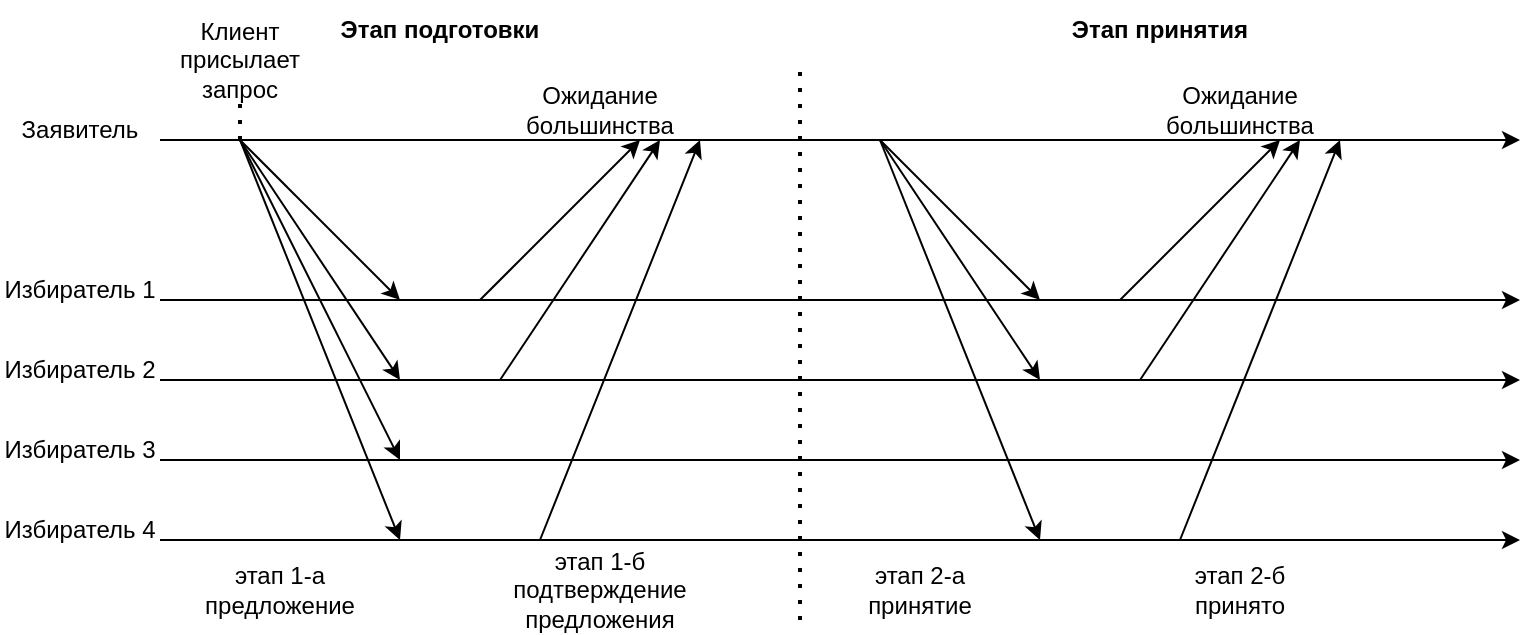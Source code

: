 <mxfile version="16.5.3" type="device" pages="6"><diagram id="5u9SFFi8ymxUSLdjE-nh" name="Paxos"><mxGraphModel dx="1038" dy="528" grid="1" gridSize="10" guides="1" tooltips="1" connect="1" arrows="1" fold="1" page="1" pageScale="1" pageWidth="850" pageHeight="1100" math="0" shadow="0"><root><mxCell id="0"/><mxCell id="1" parent="0"/><mxCell id="j6ZqQEeI6VIRaDyLjCJe-1" value="" style="endArrow=classic;html=1;rounded=0;" parent="1" edge="1"><mxGeometry width="50" height="50" relative="1" as="geometry"><mxPoint x="80" y="80" as="sourcePoint"/><mxPoint x="760" y="80" as="targetPoint"/></mxGeometry></mxCell><mxCell id="j6ZqQEeI6VIRaDyLjCJe-2" value="" style="endArrow=classic;html=1;rounded=0;" parent="1" edge="1"><mxGeometry width="50" height="50" relative="1" as="geometry"><mxPoint x="80" y="200" as="sourcePoint"/><mxPoint x="760" y="200" as="targetPoint"/></mxGeometry></mxCell><mxCell id="j6ZqQEeI6VIRaDyLjCJe-3" value="" style="endArrow=classic;html=1;rounded=0;" parent="1" edge="1"><mxGeometry width="50" height="50" relative="1" as="geometry"><mxPoint x="80" y="240" as="sourcePoint"/><mxPoint x="760" y="240" as="targetPoint"/></mxGeometry></mxCell><mxCell id="j6ZqQEeI6VIRaDyLjCJe-4" value="" style="endArrow=classic;html=1;rounded=0;" parent="1" edge="1"><mxGeometry width="50" height="50" relative="1" as="geometry"><mxPoint x="80" y="280" as="sourcePoint"/><mxPoint x="760" y="280" as="targetPoint"/></mxGeometry></mxCell><mxCell id="j6ZqQEeI6VIRaDyLjCJe-5" value="" style="endArrow=classic;html=1;rounded=0;" parent="1" edge="1"><mxGeometry width="50" height="50" relative="1" as="geometry"><mxPoint x="80" y="160" as="sourcePoint"/><mxPoint x="760" y="160" as="targetPoint"/></mxGeometry></mxCell><mxCell id="j6ZqQEeI6VIRaDyLjCJe-6" value="Заявитель" style="text;html=1;strokeColor=none;fillColor=none;align=center;verticalAlign=middle;whiteSpace=wrap;rounded=0;" parent="1" vertex="1"><mxGeometry y="60" width="80" height="30" as="geometry"/></mxCell><mxCell id="j6ZqQEeI6VIRaDyLjCJe-7" value="Избиратель 1" style="text;html=1;strokeColor=none;fillColor=none;align=center;verticalAlign=middle;whiteSpace=wrap;rounded=0;" parent="1" vertex="1"><mxGeometry y="140" width="80" height="30" as="geometry"/></mxCell><mxCell id="j6ZqQEeI6VIRaDyLjCJe-8" value="Избиратель 2" style="text;html=1;strokeColor=none;fillColor=none;align=center;verticalAlign=middle;whiteSpace=wrap;rounded=0;" parent="1" vertex="1"><mxGeometry y="180" width="80" height="30" as="geometry"/></mxCell><mxCell id="j6ZqQEeI6VIRaDyLjCJe-9" value="Избиратель 3" style="text;html=1;strokeColor=none;fillColor=none;align=center;verticalAlign=middle;whiteSpace=wrap;rounded=0;" parent="1" vertex="1"><mxGeometry y="220" width="80" height="30" as="geometry"/></mxCell><mxCell id="j6ZqQEeI6VIRaDyLjCJe-10" value="Избиратель 4" style="text;html=1;strokeColor=none;fillColor=none;align=center;verticalAlign=middle;whiteSpace=wrap;rounded=0;" parent="1" vertex="1"><mxGeometry y="260" width="80" height="30" as="geometry"/></mxCell><mxCell id="j6ZqQEeI6VIRaDyLjCJe-12" value="" style="endArrow=none;dashed=1;html=1;dashPattern=1 3;strokeWidth=2;rounded=0;" parent="1" edge="1"><mxGeometry width="50" height="50" relative="1" as="geometry"><mxPoint x="400" y="320" as="sourcePoint"/><mxPoint x="400" y="40" as="targetPoint"/></mxGeometry></mxCell><mxCell id="j6ZqQEeI6VIRaDyLjCJe-13" value="&lt;b&gt;Этап подготовки&lt;/b&gt;" style="text;html=1;strokeColor=none;fillColor=none;align=center;verticalAlign=middle;whiteSpace=wrap;rounded=0;" parent="1" vertex="1"><mxGeometry x="160" y="10" width="120" height="30" as="geometry"/></mxCell><mxCell id="j6ZqQEeI6VIRaDyLjCJe-14" value="&lt;b&gt;Этап принятия&lt;/b&gt;" style="text;html=1;strokeColor=none;fillColor=none;align=center;verticalAlign=middle;whiteSpace=wrap;rounded=0;" parent="1" vertex="1"><mxGeometry x="520" y="10" width="120" height="30" as="geometry"/></mxCell><mxCell id="j6ZqQEeI6VIRaDyLjCJe-15" value="" style="endArrow=classic;html=1;rounded=0;" parent="1" edge="1"><mxGeometry width="50" height="50" relative="1" as="geometry"><mxPoint x="120" y="80" as="sourcePoint"/><mxPoint x="200" y="240" as="targetPoint"/></mxGeometry></mxCell><mxCell id="j6ZqQEeI6VIRaDyLjCJe-16" value="" style="endArrow=classic;html=1;rounded=0;" parent="1" edge="1"><mxGeometry width="50" height="50" relative="1" as="geometry"><mxPoint x="120" y="80" as="sourcePoint"/><mxPoint x="200" y="280" as="targetPoint"/></mxGeometry></mxCell><mxCell id="j6ZqQEeI6VIRaDyLjCJe-17" value="" style="endArrow=classic;html=1;rounded=0;" parent="1" edge="1"><mxGeometry width="50" height="50" relative="1" as="geometry"><mxPoint x="120" y="80" as="sourcePoint"/><mxPoint x="200" y="200" as="targetPoint"/></mxGeometry></mxCell><mxCell id="j6ZqQEeI6VIRaDyLjCJe-18" value="" style="endArrow=classic;html=1;rounded=0;" parent="1" edge="1"><mxGeometry width="50" height="50" relative="1" as="geometry"><mxPoint x="120" y="80" as="sourcePoint"/><mxPoint x="200" y="160" as="targetPoint"/></mxGeometry></mxCell><mxCell id="j6ZqQEeI6VIRaDyLjCJe-19" value="" style="endArrow=classic;html=1;rounded=0;" parent="1" edge="1"><mxGeometry width="50" height="50" relative="1" as="geometry"><mxPoint x="240.0" y="160" as="sourcePoint"/><mxPoint x="320" y="80" as="targetPoint"/></mxGeometry></mxCell><mxCell id="j6ZqQEeI6VIRaDyLjCJe-20" value="" style="endArrow=classic;html=1;rounded=0;" parent="1" edge="1"><mxGeometry width="50" height="50" relative="1" as="geometry"><mxPoint x="250" y="200" as="sourcePoint"/><mxPoint x="330" y="80" as="targetPoint"/></mxGeometry></mxCell><mxCell id="j6ZqQEeI6VIRaDyLjCJe-22" value="" style="endArrow=classic;html=1;rounded=0;" parent="1" edge="1"><mxGeometry width="50" height="50" relative="1" as="geometry"><mxPoint x="270" y="280" as="sourcePoint"/><mxPoint x="350" y="80" as="targetPoint"/></mxGeometry></mxCell><mxCell id="j6ZqQEeI6VIRaDyLjCJe-24" value="" style="endArrow=classic;html=1;rounded=0;" parent="1" edge="1"><mxGeometry width="50" height="50" relative="1" as="geometry"><mxPoint x="440" y="80" as="sourcePoint"/><mxPoint x="520" y="280" as="targetPoint"/></mxGeometry></mxCell><mxCell id="j6ZqQEeI6VIRaDyLjCJe-25" value="" style="endArrow=classic;html=1;rounded=0;" parent="1" edge="1"><mxGeometry width="50" height="50" relative="1" as="geometry"><mxPoint x="440" y="80" as="sourcePoint"/><mxPoint x="520" y="200" as="targetPoint"/></mxGeometry></mxCell><mxCell id="j6ZqQEeI6VIRaDyLjCJe-26" value="" style="endArrow=classic;html=1;rounded=0;" parent="1" edge="1"><mxGeometry width="50" height="50" relative="1" as="geometry"><mxPoint x="440" y="80" as="sourcePoint"/><mxPoint x="520" y="160" as="targetPoint"/></mxGeometry></mxCell><mxCell id="j6ZqQEeI6VIRaDyLjCJe-27" value="" style="endArrow=classic;html=1;rounded=0;" parent="1" edge="1"><mxGeometry width="50" height="50" relative="1" as="geometry"><mxPoint x="560" y="160" as="sourcePoint"/><mxPoint x="640" y="80" as="targetPoint"/></mxGeometry></mxCell><mxCell id="j6ZqQEeI6VIRaDyLjCJe-28" value="" style="endArrow=classic;html=1;rounded=0;" parent="1" edge="1"><mxGeometry width="50" height="50" relative="1" as="geometry"><mxPoint x="570" y="200" as="sourcePoint"/><mxPoint x="650" y="80" as="targetPoint"/></mxGeometry></mxCell><mxCell id="j6ZqQEeI6VIRaDyLjCJe-29" value="" style="endArrow=classic;html=1;rounded=0;" parent="1" edge="1"><mxGeometry width="50" height="50" relative="1" as="geometry"><mxPoint x="590" y="280" as="sourcePoint"/><mxPoint x="670" y="80" as="targetPoint"/></mxGeometry></mxCell><mxCell id="j6ZqQEeI6VIRaDyLjCJe-30" value="Клиент присылает запрос" style="text;html=1;strokeColor=none;fillColor=none;align=center;verticalAlign=middle;whiteSpace=wrap;rounded=0;" parent="1" vertex="1"><mxGeometry x="80" y="20" width="80" height="40" as="geometry"/></mxCell><mxCell id="j6ZqQEeI6VIRaDyLjCJe-32" value="Ожидание большинства" style="text;html=1;strokeColor=none;fillColor=none;align=center;verticalAlign=middle;whiteSpace=wrap;rounded=0;" parent="1" vertex="1"><mxGeometry x="240" y="50" width="120" height="30" as="geometry"/></mxCell><mxCell id="j6ZqQEeI6VIRaDyLjCJe-33" value="Ожидание большинства" style="text;html=1;strokeColor=none;fillColor=none;align=center;verticalAlign=middle;whiteSpace=wrap;rounded=0;" parent="1" vertex="1"><mxGeometry x="560" y="50" width="120" height="30" as="geometry"/></mxCell><mxCell id="j6ZqQEeI6VIRaDyLjCJe-34" value="этап 1-а&lt;br&gt;предложение" style="text;html=1;strokeColor=none;fillColor=none;align=center;verticalAlign=middle;whiteSpace=wrap;rounded=0;" parent="1" vertex="1"><mxGeometry x="80" y="290" width="120" height="30" as="geometry"/></mxCell><mxCell id="j6ZqQEeI6VIRaDyLjCJe-35" value="" style="endArrow=none;dashed=1;html=1;dashPattern=1 3;strokeWidth=2;rounded=0;entryX=0.5;entryY=1;entryDx=0;entryDy=0;" parent="1" target="j6ZqQEeI6VIRaDyLjCJe-30" edge="1"><mxGeometry width="50" height="50" relative="1" as="geometry"><mxPoint x="120" y="80" as="sourcePoint"/><mxPoint x="430" y="110" as="targetPoint"/></mxGeometry></mxCell><mxCell id="j6ZqQEeI6VIRaDyLjCJe-36" value="этап 1-б&lt;br&gt;подтверждение предложения" style="text;html=1;strokeColor=none;fillColor=none;align=center;verticalAlign=middle;whiteSpace=wrap;rounded=0;" parent="1" vertex="1"><mxGeometry x="240" y="290" width="120" height="30" as="geometry"/></mxCell><mxCell id="j6ZqQEeI6VIRaDyLjCJe-37" value="этап 2-а&lt;br&gt;принятие" style="text;html=1;strokeColor=none;fillColor=none;align=center;verticalAlign=middle;whiteSpace=wrap;rounded=0;" parent="1" vertex="1"><mxGeometry x="400" y="290" width="120" height="30" as="geometry"/></mxCell><mxCell id="j6ZqQEeI6VIRaDyLjCJe-38" value="этап 2-б&lt;br&gt;принято" style="text;html=1;strokeColor=none;fillColor=none;align=center;verticalAlign=middle;whiteSpace=wrap;rounded=0;" parent="1" vertex="1"><mxGeometry x="560" y="290" width="120" height="30" as="geometry"/></mxCell></root></mxGraphModel></diagram><diagram id="-WE8ACMxRvS4zRdXMJbG" name="Raft"><mxGraphModel dx="830" dy="422" grid="1" gridSize="10" guides="1" tooltips="1" connect="1" arrows="1" fold="1" page="1" pageScale="1" pageWidth="850" pageHeight="1100" math="0" shadow="0"><root><mxCell id="BrzFgzMNmzxZYKHfqkyN-0"/><mxCell id="BrzFgzMNmzxZYKHfqkyN-1" parent="BrzFgzMNmzxZYKHfqkyN-0"/><mxCell id="z7GiPD8z-HzHabbnY71b-1" value="Последователь" style="rounded=0;whiteSpace=wrap;html=1;" vertex="1" parent="BrzFgzMNmzxZYKHfqkyN-1"><mxGeometry x="120" y="80" width="120" height="40" as="geometry"/></mxCell><mxCell id="z7GiPD8z-HzHabbnY71b-2" value="Кандидат" style="rounded=0;whiteSpace=wrap;html=1;" vertex="1" parent="BrzFgzMNmzxZYKHfqkyN-1"><mxGeometry x="280" y="80" width="120" height="40" as="geometry"/></mxCell><mxCell id="z7GiPD8z-HzHabbnY71b-3" value="Лидер" style="rounded=0;whiteSpace=wrap;html=1;" vertex="1" parent="BrzFgzMNmzxZYKHfqkyN-1"><mxGeometry x="440" y="80" width="120" height="40" as="geometry"/></mxCell><mxCell id="z7GiPD8z-HzHabbnY71b-5" value="" style="curved=1;endArrow=classic;html=1;rounded=0;entryX=0;entryY=0.5;entryDx=0;entryDy=0;" edge="1" parent="BrzFgzMNmzxZYKHfqkyN-1" target="z7GiPD8z-HzHabbnY71b-1"><mxGeometry width="50" height="50" relative="1" as="geometry"><mxPoint x="40" y="100" as="sourcePoint"/><mxPoint x="90" y="120" as="targetPoint"/><Array as="points"/></mxGeometry></mxCell><mxCell id="z7GiPD8z-HzHabbnY71b-6" value="Начало работы" style="edgeLabel;html=1;align=center;verticalAlign=middle;resizable=0;points=[];" vertex="1" connectable="0" parent="z7GiPD8z-HzHabbnY71b-5"><mxGeometry x="-0.33" y="-1" relative="1" as="geometry"><mxPoint y="-11" as="offset"/></mxGeometry></mxCell><mxCell id="z7GiPD8z-HzHabbnY71b-7" value="" style="curved=1;endArrow=classic;html=1;rounded=0;exitX=0.75;exitY=0;exitDx=0;exitDy=0;entryX=0.25;entryY=0;entryDx=0;entryDy=0;" edge="1" parent="BrzFgzMNmzxZYKHfqkyN-1" source="z7GiPD8z-HzHabbnY71b-1" target="z7GiPD8z-HzHabbnY71b-2"><mxGeometry width="50" height="50" relative="1" as="geometry"><mxPoint x="360" y="170" as="sourcePoint"/><mxPoint x="300" y="70" as="targetPoint"/><Array as="points"><mxPoint x="260" y="40"/></Array></mxGeometry></mxCell><mxCell id="z7GiPD8z-HzHabbnY71b-8" value="Таумаут. Начало&lt;br&gt;новых выборов" style="edgeLabel;html=1;align=center;verticalAlign=middle;resizable=0;points=[];" vertex="1" connectable="0" parent="z7GiPD8z-HzHabbnY71b-7"><mxGeometry x="-0.172" y="-12" relative="1" as="geometry"><mxPoint x="-29" y="-16" as="offset"/></mxGeometry></mxCell><mxCell id="z7GiPD8z-HzHabbnY71b-9" value="" style="curved=1;endArrow=classic;html=1;rounded=0;exitX=0.5;exitY=0;exitDx=0;exitDy=0;" edge="1" parent="BrzFgzMNmzxZYKHfqkyN-1" source="z7GiPD8z-HzHabbnY71b-2"><mxGeometry width="50" height="50" relative="1" as="geometry"><mxPoint x="320" y="90" as="sourcePoint"/><mxPoint x="340" y="80" as="targetPoint"/><Array as="points"><mxPoint x="320" y="60"/><mxPoint x="340" y="50"/><mxPoint x="360" y="60"/></Array></mxGeometry></mxCell><mxCell id="z7GiPD8z-HzHabbnY71b-10" value="Таумаут. Новые&lt;br&gt;выборы" style="edgeLabel;html=1;align=center;verticalAlign=middle;resizable=0;points=[];" vertex="1" connectable="0" parent="BrzFgzMNmzxZYKHfqkyN-1"><mxGeometry x="340.001" y="29.998" as="geometry"><mxPoint x="-4" as="offset"/></mxGeometry></mxCell><mxCell id="z7GiPD8z-HzHabbnY71b-12" value="" style="curved=1;endArrow=classic;html=1;rounded=0;exitX=0.75;exitY=0;exitDx=0;exitDy=0;entryX=0.25;entryY=0;entryDx=0;entryDy=0;" edge="1" parent="BrzFgzMNmzxZYKHfqkyN-1" source="z7GiPD8z-HzHabbnY71b-2" target="z7GiPD8z-HzHabbnY71b-3"><mxGeometry width="50" height="50" relative="1" as="geometry"><mxPoint x="320" y="90" as="sourcePoint"/><mxPoint x="370" y="40" as="targetPoint"/><Array as="points"><mxPoint x="420" y="40"/></Array></mxGeometry></mxCell><mxCell id="z7GiPD8z-HzHabbnY71b-13" value="Кандидат получил&lt;br&gt;большинство голосов" style="edgeLabel;html=1;align=center;verticalAlign=middle;resizable=0;points=[];" vertex="1" connectable="0" parent="BrzFgzMNmzxZYKHfqkyN-1"><mxGeometry x="440.001" y="39.998" as="geometry"><mxPoint y="-1" as="offset"/></mxGeometry></mxCell><mxCell id="z7GiPD8z-HzHabbnY71b-15" value="" style="curved=1;endArrow=classic;html=1;rounded=0;entryX=0.75;entryY=1;entryDx=0;entryDy=0;exitX=0.25;exitY=1;exitDx=0;exitDy=0;" edge="1" parent="BrzFgzMNmzxZYKHfqkyN-1" source="z7GiPD8z-HzHabbnY71b-2" target="z7GiPD8z-HzHabbnY71b-1"><mxGeometry width="50" height="50" relative="1" as="geometry"><mxPoint x="320" y="90" as="sourcePoint"/><mxPoint x="370" y="40" as="targetPoint"/><Array as="points"><mxPoint x="260" y="160"/></Array></mxGeometry></mxCell><mxCell id="z7GiPD8z-HzHabbnY71b-16" value="Выбран другой&lt;br&gt;лидер" style="edgeLabel;html=1;align=center;verticalAlign=middle;resizable=0;points=[];" vertex="1" connectable="0" parent="BrzFgzMNmzxZYKHfqkyN-1"><mxGeometry x="340.001" y="139.998" as="geometry"/></mxCell><mxCell id="z7GiPD8z-HzHabbnY71b-18" value="" style="curved=1;endArrow=classic;html=1;rounded=0;entryX=0.5;entryY=1;entryDx=0;entryDy=0;exitX=0.5;exitY=1;exitDx=0;exitDy=0;" edge="1" parent="BrzFgzMNmzxZYKHfqkyN-1" source="z7GiPD8z-HzHabbnY71b-3" target="z7GiPD8z-HzHabbnY71b-1"><mxGeometry width="50" height="50" relative="1" as="geometry"><mxPoint x="320" y="100" as="sourcePoint"/><mxPoint x="370" y="50" as="targetPoint"/><Array as="points"><mxPoint x="330" y="230"/></Array></mxGeometry></mxCell><mxCell id="z7GiPD8z-HzHabbnY71b-19" value="Выбран другой лидер" style="edgeLabel;html=1;align=center;verticalAlign=middle;resizable=0;points=[];" vertex="1" connectable="0" parent="BrzFgzMNmzxZYKHfqkyN-1"><mxGeometry x="330.001" y="189.998" as="geometry"/></mxCell></root></mxGraphModel></diagram><diagram id="1dawFBHWgXrx9Z8QkFzE" name="BFT"><mxGraphModel dx="1038" dy="528" grid="1" gridSize="10" guides="1" tooltips="1" connect="1" arrows="1" fold="1" page="1" pageScale="1" pageWidth="850" pageHeight="1100" math="0" shadow="0"><root><mxCell id="AmLEGAx2st13x1HPm80I-0"/><mxCell id="AmLEGAx2st13x1HPm80I-1" parent="AmLEGAx2st13x1HPm80I-0"/><mxCell id="kxeyGBw-fOgzIk2tqJRD-0" value="" style="endArrow=classic;html=1;rounded=0;" parent="AmLEGAx2st13x1HPm80I-1" edge="1"><mxGeometry width="50" height="50" relative="1" as="geometry"><mxPoint x="80" y="80" as="sourcePoint"/><mxPoint x="680" y="80" as="targetPoint"/></mxGeometry></mxCell><mxCell id="kxeyGBw-fOgzIk2tqJRD-1" value="" style="endArrow=classic;html=1;rounded=0;" parent="AmLEGAx2st13x1HPm80I-1" edge="1"><mxGeometry width="50" height="50" relative="1" as="geometry"><mxPoint x="80" y="200" as="sourcePoint"/><mxPoint x="680" y="200" as="targetPoint"/></mxGeometry></mxCell><mxCell id="kxeyGBw-fOgzIk2tqJRD-2" value="" style="endArrow=classic;html=1;rounded=0;" parent="AmLEGAx2st13x1HPm80I-1" edge="1"><mxGeometry width="50" height="50" relative="1" as="geometry"><mxPoint x="80" y="240" as="sourcePoint"/><mxPoint x="680" y="240" as="targetPoint"/></mxGeometry></mxCell><mxCell id="kxeyGBw-fOgzIk2tqJRD-3" value="" style="endArrow=classic;html=1;rounded=0;" parent="AmLEGAx2st13x1HPm80I-1" edge="1"><mxGeometry width="50" height="50" relative="1" as="geometry"><mxPoint x="80" y="280" as="sourcePoint"/><mxPoint x="680" y="280" as="targetPoint"/></mxGeometry></mxCell><mxCell id="kxeyGBw-fOgzIk2tqJRD-4" value="" style="endArrow=classic;html=1;rounded=0;" parent="AmLEGAx2st13x1HPm80I-1" edge="1"><mxGeometry width="50" height="50" relative="1" as="geometry"><mxPoint x="80" y="160" as="sourcePoint"/><mxPoint x="680" y="160" as="targetPoint"/></mxGeometry></mxCell><mxCell id="kxeyGBw-fOgzIk2tqJRD-5" value="Клиент" style="text;html=1;strokeColor=none;fillColor=none;align=center;verticalAlign=middle;whiteSpace=wrap;rounded=0;" parent="AmLEGAx2st13x1HPm80I-1" vertex="1"><mxGeometry y="60" width="80" height="30" as="geometry"/></mxCell><mxCell id="kxeyGBw-fOgzIk2tqJRD-6" value="Основной узел" style="text;html=1;strokeColor=none;fillColor=none;align=center;verticalAlign=middle;whiteSpace=wrap;rounded=0;" parent="AmLEGAx2st13x1HPm80I-1" vertex="1"><mxGeometry y="140" width="80" height="30" as="geometry"/></mxCell><mxCell id="kxeyGBw-fOgzIk2tqJRD-7" value="Копия 1" style="text;html=1;strokeColor=none;fillColor=none;align=center;verticalAlign=middle;whiteSpace=wrap;rounded=0;" parent="AmLEGAx2st13x1HPm80I-1" vertex="1"><mxGeometry y="180" width="80" height="30" as="geometry"/></mxCell><mxCell id="kxeyGBw-fOgzIk2tqJRD-8" value="Копия 2" style="text;html=1;strokeColor=none;fillColor=none;align=center;verticalAlign=middle;whiteSpace=wrap;rounded=0;" parent="AmLEGAx2st13x1HPm80I-1" vertex="1"><mxGeometry y="220" width="80" height="30" as="geometry"/></mxCell><mxCell id="kxeyGBw-fOgzIk2tqJRD-9" value="Копия 3" style="text;html=1;strokeColor=none;fillColor=none;align=center;verticalAlign=middle;whiteSpace=wrap;rounded=0;" parent="AmLEGAx2st13x1HPm80I-1" vertex="1"><mxGeometry y="260" width="80" height="30" as="geometry"/></mxCell><mxCell id="kxeyGBw-fOgzIk2tqJRD-10" value="" style="endArrow=none;dashed=1;html=1;dashPattern=1 3;strokeWidth=2;rounded=0;" parent="AmLEGAx2st13x1HPm80I-1" edge="1"><mxGeometry width="50" height="50" relative="1" as="geometry"><mxPoint x="280" y="320" as="sourcePoint"/><mxPoint x="280" y="40" as="targetPoint"/></mxGeometry></mxCell><mxCell id="kxeyGBw-fOgzIk2tqJRD-11" value="&lt;b&gt;Этап предподготовки&lt;/b&gt;" style="text;html=1;strokeColor=none;fillColor=none;align=center;verticalAlign=middle;whiteSpace=wrap;rounded=0;" parent="AmLEGAx2st13x1HPm80I-1" vertex="1"><mxGeometry x="160" y="40" width="120" height="30" as="geometry"/></mxCell><mxCell id="kxeyGBw-fOgzIk2tqJRD-12" value="&lt;b&gt;Ответ&lt;br&gt;&lt;/b&gt;" style="text;html=1;strokeColor=none;fillColor=none;align=center;verticalAlign=middle;whiteSpace=wrap;rounded=0;" parent="AmLEGAx2st13x1HPm80I-1" vertex="1"><mxGeometry x="480" y="40" width="120" height="30" as="geometry"/></mxCell><mxCell id="kxeyGBw-fOgzIk2tqJRD-13" value="" style="endArrow=classic;html=1;rounded=0;" parent="AmLEGAx2st13x1HPm80I-1" edge="1"><mxGeometry width="50" height="50" relative="1" as="geometry"><mxPoint x="120" y="80" as="sourcePoint"/><mxPoint x="160" y="240" as="targetPoint"/></mxGeometry></mxCell><mxCell id="kxeyGBw-fOgzIk2tqJRD-14" value="" style="endArrow=classic;html=1;rounded=0;" parent="AmLEGAx2st13x1HPm80I-1" edge="1"><mxGeometry width="50" height="50" relative="1" as="geometry"><mxPoint x="120" y="80" as="sourcePoint"/><mxPoint x="160" y="280" as="targetPoint"/></mxGeometry></mxCell><mxCell id="kxeyGBw-fOgzIk2tqJRD-15" value="" style="endArrow=classic;html=1;rounded=0;" parent="AmLEGAx2st13x1HPm80I-1" edge="1"><mxGeometry width="50" height="50" relative="1" as="geometry"><mxPoint x="120" y="80" as="sourcePoint"/><mxPoint x="160" y="200" as="targetPoint"/></mxGeometry></mxCell><mxCell id="kxeyGBw-fOgzIk2tqJRD-16" value="" style="endArrow=classic;html=1;rounded=0;" parent="AmLEGAx2st13x1HPm80I-1" edge="1"><mxGeometry width="50" height="50" relative="1" as="geometry"><mxPoint x="120" y="80" as="sourcePoint"/><mxPoint x="160" y="160" as="targetPoint"/></mxGeometry></mxCell><mxCell id="kxeyGBw-fOgzIk2tqJRD-23" value="" style="endArrow=classic;html=1;rounded=0;" parent="AmLEGAx2st13x1HPm80I-1" edge="1"><mxGeometry width="50" height="50" relative="1" as="geometry"><mxPoint x="530" y="160" as="sourcePoint"/><mxPoint x="570" y="80" as="targetPoint"/></mxGeometry></mxCell><mxCell id="kxeyGBw-fOgzIk2tqJRD-24" value="" style="endArrow=classic;html=1;rounded=0;" parent="AmLEGAx2st13x1HPm80I-1" edge="1"><mxGeometry width="50" height="50" relative="1" as="geometry"><mxPoint x="540" y="200" as="sourcePoint"/><mxPoint x="580" y="80" as="targetPoint"/></mxGeometry></mxCell><mxCell id="kxeyGBw-fOgzIk2tqJRD-25" value="" style="endArrow=classic;html=1;rounded=0;" parent="AmLEGAx2st13x1HPm80I-1" edge="1"><mxGeometry width="50" height="50" relative="1" as="geometry"><mxPoint x="560" y="280" as="sourcePoint"/><mxPoint x="600" y="80" as="targetPoint"/></mxGeometry></mxCell><mxCell id="kxeyGBw-fOgzIk2tqJRD-34" value="" style="endArrow=none;dashed=1;html=1;dashPattern=1 3;strokeWidth=2;rounded=0;" parent="AmLEGAx2st13x1HPm80I-1" edge="1"><mxGeometry width="50" height="50" relative="1" as="geometry"><mxPoint x="160" y="320" as="sourcePoint"/><mxPoint x="160" y="40" as="targetPoint"/></mxGeometry></mxCell><mxCell id="kxeyGBw-fOgzIk2tqJRD-36" value="" style="endArrow=classic;html=1;rounded=0;" parent="AmLEGAx2st13x1HPm80I-1" edge="1"><mxGeometry width="50" height="50" relative="1" as="geometry"><mxPoint x="200" y="160" as="sourcePoint"/><mxPoint x="240" y="200" as="targetPoint"/></mxGeometry></mxCell><mxCell id="kxeyGBw-fOgzIk2tqJRD-37" value="" style="endArrow=classic;html=1;rounded=0;" parent="AmLEGAx2st13x1HPm80I-1" edge="1"><mxGeometry width="50" height="50" relative="1" as="geometry"><mxPoint x="200" y="160" as="sourcePoint"/><mxPoint x="240" y="280" as="targetPoint"/></mxGeometry></mxCell><mxCell id="kxeyGBw-fOgzIk2tqJRD-38" value="" style="endArrow=classic;html=1;rounded=0;" parent="AmLEGAx2st13x1HPm80I-1" edge="1"><mxGeometry width="50" height="50" relative="1" as="geometry"><mxPoint x="200" y="160" as="sourcePoint"/><mxPoint x="240" y="240" as="targetPoint"/></mxGeometry></mxCell><mxCell id="kxeyGBw-fOgzIk2tqJRD-39" value="" style="endArrow=classic;html=1;rounded=0;" parent="AmLEGAx2st13x1HPm80I-1" edge="1"><mxGeometry width="50" height="50" relative="1" as="geometry"><mxPoint x="320" y="200" as="sourcePoint"/><mxPoint x="370" y="240" as="targetPoint"/></mxGeometry></mxCell><mxCell id="kxeyGBw-fOgzIk2tqJRD-40" value="" style="endArrow=classic;html=1;rounded=0;" parent="AmLEGAx2st13x1HPm80I-1" edge="1"><mxGeometry width="50" height="50" relative="1" as="geometry"><mxPoint x="320" y="240" as="sourcePoint"/><mxPoint x="370" y="280" as="targetPoint"/></mxGeometry></mxCell><mxCell id="kxeyGBw-fOgzIk2tqJRD-41" value="" style="endArrow=classic;html=1;rounded=0;" parent="AmLEGAx2st13x1HPm80I-1" edge="1"><mxGeometry width="50" height="50" relative="1" as="geometry"><mxPoint x="320" y="280" as="sourcePoint"/><mxPoint x="360" y="200" as="targetPoint"/></mxGeometry></mxCell><mxCell id="kxeyGBw-fOgzIk2tqJRD-42" value="" style="endArrow=classic;html=1;rounded=0;" parent="AmLEGAx2st13x1HPm80I-1" edge="1"><mxGeometry width="50" height="50" relative="1" as="geometry"><mxPoint x="320" y="240" as="sourcePoint"/><mxPoint x="380" y="160" as="targetPoint"/></mxGeometry></mxCell><mxCell id="kxeyGBw-fOgzIk2tqJRD-43" value="" style="endArrow=classic;html=1;rounded=0;" parent="AmLEGAx2st13x1HPm80I-1" edge="1"><mxGeometry width="50" height="50" relative="1" as="geometry"><mxPoint x="320" y="280" as="sourcePoint"/><mxPoint x="380" y="240" as="targetPoint"/></mxGeometry></mxCell><mxCell id="kxeyGBw-fOgzIk2tqJRD-44" value="" style="endArrow=classic;html=1;rounded=0;" parent="AmLEGAx2st13x1HPm80I-1" edge="1"><mxGeometry width="50" height="50" relative="1" as="geometry"><mxPoint x="320" y="240" as="sourcePoint"/><mxPoint x="360" y="200" as="targetPoint"/></mxGeometry></mxCell><mxCell id="kxeyGBw-fOgzIk2tqJRD-45" value="" style="endArrow=classic;html=1;rounded=0;" parent="AmLEGAx2st13x1HPm80I-1" edge="1"><mxGeometry width="50" height="50" relative="1" as="geometry"><mxPoint x="320" y="280" as="sourcePoint"/><mxPoint x="370" y="160" as="targetPoint"/></mxGeometry></mxCell><mxCell id="kxeyGBw-fOgzIk2tqJRD-46" value="" style="endArrow=classic;html=1;rounded=0;" parent="AmLEGAx2st13x1HPm80I-1" edge="1"><mxGeometry width="50" height="50" relative="1" as="geometry"><mxPoint x="320" y="200" as="sourcePoint"/><mxPoint x="360" y="280" as="targetPoint"/></mxGeometry></mxCell><mxCell id="kxeyGBw-fOgzIk2tqJRD-47" value="" style="endArrow=classic;html=1;rounded=0;" parent="AmLEGAx2st13x1HPm80I-1" edge="1"><mxGeometry width="50" height="50" relative="1" as="geometry"><mxPoint x="320" y="200" as="sourcePoint"/><mxPoint x="360" y="160" as="targetPoint"/></mxGeometry></mxCell><mxCell id="kxeyGBw-fOgzIk2tqJRD-48" value="" style="endArrow=none;dashed=1;html=1;dashPattern=1 3;strokeWidth=2;rounded=0;" parent="AmLEGAx2st13x1HPm80I-1" edge="1"><mxGeometry width="50" height="50" relative="1" as="geometry"><mxPoint x="400" y="320" as="sourcePoint"/><mxPoint x="400" y="40" as="targetPoint"/></mxGeometry></mxCell><mxCell id="kxeyGBw-fOgzIk2tqJRD-49" value="&lt;b&gt;Этап подготовки&lt;/b&gt;" style="text;html=1;strokeColor=none;fillColor=none;align=center;verticalAlign=middle;whiteSpace=wrap;rounded=0;" parent="AmLEGAx2st13x1HPm80I-1" vertex="1"><mxGeometry x="280" y="40" width="120" height="30" as="geometry"/></mxCell><mxCell id="kxeyGBw-fOgzIk2tqJRD-50" value="" style="endArrow=none;dashed=1;html=1;dashPattern=1 3;strokeWidth=2;rounded=0;" parent="AmLEGAx2st13x1HPm80I-1" edge="1"><mxGeometry width="50" height="50" relative="1" as="geometry"><mxPoint x="520" y="320" as="sourcePoint"/><mxPoint x="520" y="40" as="targetPoint"/></mxGeometry></mxCell><mxCell id="kxeyGBw-fOgzIk2tqJRD-51" value="&lt;b&gt;Этап фиксации&lt;/b&gt;" style="text;html=1;strokeColor=none;fillColor=none;align=center;verticalAlign=middle;whiteSpace=wrap;rounded=0;" parent="AmLEGAx2st13x1HPm80I-1" vertex="1"><mxGeometry x="400" y="40" width="120" height="30" as="geometry"/></mxCell><mxCell id="kxeyGBw-fOgzIk2tqJRD-52" value="" style="endArrow=classic;html=1;rounded=0;" parent="AmLEGAx2st13x1HPm80I-1" edge="1"><mxGeometry width="50" height="50" relative="1" as="geometry"><mxPoint x="440" y="200" as="sourcePoint"/><mxPoint x="490" y="240" as="targetPoint"/></mxGeometry></mxCell><mxCell id="kxeyGBw-fOgzIk2tqJRD-53" value="" style="endArrow=classic;html=1;rounded=0;" parent="AmLEGAx2st13x1HPm80I-1" edge="1"><mxGeometry width="50" height="50" relative="1" as="geometry"><mxPoint x="440" y="240" as="sourcePoint"/><mxPoint x="490" y="280.0" as="targetPoint"/></mxGeometry></mxCell><mxCell id="kxeyGBw-fOgzIk2tqJRD-54" value="" style="endArrow=classic;html=1;rounded=0;" parent="AmLEGAx2st13x1HPm80I-1" edge="1"><mxGeometry width="50" height="50" relative="1" as="geometry"><mxPoint x="440" y="280.0" as="sourcePoint"/><mxPoint x="480" y="200" as="targetPoint"/></mxGeometry></mxCell><mxCell id="kxeyGBw-fOgzIk2tqJRD-55" value="" style="endArrow=classic;html=1;rounded=0;" parent="AmLEGAx2st13x1HPm80I-1" edge="1"><mxGeometry width="50" height="50" relative="1" as="geometry"><mxPoint x="440" y="240" as="sourcePoint"/><mxPoint x="500" y="160" as="targetPoint"/></mxGeometry></mxCell><mxCell id="kxeyGBw-fOgzIk2tqJRD-56" value="" style="endArrow=classic;html=1;rounded=0;" parent="AmLEGAx2st13x1HPm80I-1" edge="1"><mxGeometry width="50" height="50" relative="1" as="geometry"><mxPoint x="440" y="280.0" as="sourcePoint"/><mxPoint x="500" y="240" as="targetPoint"/></mxGeometry></mxCell><mxCell id="kxeyGBw-fOgzIk2tqJRD-57" value="" style="endArrow=classic;html=1;rounded=0;" parent="AmLEGAx2st13x1HPm80I-1" edge="1"><mxGeometry width="50" height="50" relative="1" as="geometry"><mxPoint x="440" y="240" as="sourcePoint"/><mxPoint x="480" y="200" as="targetPoint"/></mxGeometry></mxCell><mxCell id="kxeyGBw-fOgzIk2tqJRD-58" value="" style="endArrow=classic;html=1;rounded=0;" parent="AmLEGAx2st13x1HPm80I-1" edge="1"><mxGeometry width="50" height="50" relative="1" as="geometry"><mxPoint x="440" y="280.0" as="sourcePoint"/><mxPoint x="490" y="160" as="targetPoint"/></mxGeometry></mxCell><mxCell id="kxeyGBw-fOgzIk2tqJRD-59" value="" style="endArrow=classic;html=1;rounded=0;" parent="AmLEGAx2st13x1HPm80I-1" edge="1"><mxGeometry width="50" height="50" relative="1" as="geometry"><mxPoint x="440" y="200" as="sourcePoint"/><mxPoint x="480" y="280.0" as="targetPoint"/></mxGeometry></mxCell><mxCell id="kxeyGBw-fOgzIk2tqJRD-60" value="" style="endArrow=classic;html=1;rounded=0;" parent="AmLEGAx2st13x1HPm80I-1" edge="1"><mxGeometry width="50" height="50" relative="1" as="geometry"><mxPoint x="440" y="200" as="sourcePoint"/><mxPoint x="480" y="160" as="targetPoint"/></mxGeometry></mxCell><mxCell id="kxeyGBw-fOgzIk2tqJRD-61" value="" style="endArrow=classic;html=1;rounded=0;" parent="AmLEGAx2st13x1HPm80I-1" edge="1"><mxGeometry width="50" height="50" relative="1" as="geometry"><mxPoint x="440.0" y="160" as="sourcePoint"/><mxPoint x="480" y="200" as="targetPoint"/></mxGeometry></mxCell><mxCell id="kxeyGBw-fOgzIk2tqJRD-62" value="" style="endArrow=classic;html=1;rounded=0;" parent="AmLEGAx2st13x1HPm80I-1" edge="1"><mxGeometry width="50" height="50" relative="1" as="geometry"><mxPoint x="440.0" y="160" as="sourcePoint"/><mxPoint x="480" y="280.0" as="targetPoint"/></mxGeometry></mxCell><mxCell id="kxeyGBw-fOgzIk2tqJRD-63" value="" style="endArrow=classic;html=1;rounded=0;" parent="AmLEGAx2st13x1HPm80I-1" edge="1"><mxGeometry width="50" height="50" relative="1" as="geometry"><mxPoint x="440.0" y="160" as="sourcePoint"/><mxPoint x="480" y="240" as="targetPoint"/></mxGeometry></mxCell><mxCell id="kxeyGBw-fOgzIk2tqJRD-64" value="" style="endArrow=classic;html=1;rounded=0;" parent="AmLEGAx2st13x1HPm80I-1" edge="1"><mxGeometry width="50" height="50" relative="1" as="geometry"><mxPoint x="550" y="240" as="sourcePoint"/><mxPoint x="590" y="80" as="targetPoint"/></mxGeometry></mxCell></root></mxGraphModel></diagram><diagram id="MTr9LFHrsACyJs7w1TLc" name="PoW"><mxGraphModel dx="1093" dy="556" grid="1" gridSize="10" guides="1" tooltips="1" connect="1" arrows="1" fold="1" page="1" pageScale="1" pageWidth="850" pageHeight="1100" math="0" shadow="0"><root><mxCell id="dGbh95laQD6YgUxXj1xL-0"/><mxCell id="dGbh95laQD6YgUxXj1xL-1" parent="dGbh95laQD6YgUxXj1xL-0"/><mxCell id="dGbh95laQD6YgUxXj1xL-12" style="edgeStyle=orthogonalEdgeStyle;rounded=0;orthogonalLoop=1;jettySize=auto;html=1;exitX=0.5;exitY=1;exitDx=0;exitDy=0;entryX=0.5;entryY=0;entryDx=0;entryDy=0;" edge="1" parent="dGbh95laQD6YgUxXj1xL-1" source="dGbh95laQD6YgUxXj1xL-2" target="dGbh95laQD6YgUxXj1xL-3"><mxGeometry relative="1" as="geometry"/></mxCell><mxCell id="dGbh95laQD6YgUxXj1xL-2" value="Формируется новый блок" style="rounded=0;whiteSpace=wrap;html=1;" vertex="1" parent="dGbh95laQD6YgUxXj1xL-1"><mxGeometry x="280" y="120" width="200" height="60" as="geometry"/></mxCell><mxCell id="dGbh95laQD6YgUxXj1xL-11" style="edgeStyle=orthogonalEdgeStyle;rounded=0;orthogonalLoop=1;jettySize=auto;html=1;exitX=0.5;exitY=1;exitDx=0;exitDy=0;entryX=0.5;entryY=0;entryDx=0;entryDy=0;" edge="1" parent="dGbh95laQD6YgUxXj1xL-1" source="dGbh95laQD6YgUxXj1xL-3" target="dGbh95laQD6YgUxXj1xL-5"><mxGeometry relative="1" as="geometry"/></mxCell><mxCell id="dGbh95laQD6YgUxXj1xL-3" value="Вычисление хэш-суммы от блока" style="rounded=0;whiteSpace=wrap;html=1;" vertex="1" parent="dGbh95laQD6YgUxXj1xL-1"><mxGeometry x="280" y="200" width="200" height="60" as="geometry"/></mxCell><mxCell id="dGbh95laQD6YgUxXj1xL-13" style="edgeStyle=orthogonalEdgeStyle;rounded=0;orthogonalLoop=1;jettySize=auto;html=1;exitX=0.5;exitY=1;exitDx=0;exitDy=0;entryX=0.5;entryY=0;entryDx=0;entryDy=0;" edge="1" parent="dGbh95laQD6YgUxXj1xL-1" source="dGbh95laQD6YgUxXj1xL-4" target="dGbh95laQD6YgUxXj1xL-2"><mxGeometry relative="1" as="geometry"/></mxCell><mxCell id="dGbh95laQD6YgUxXj1xL-4" value="Начало" style="rounded=1;whiteSpace=wrap;html=1;arcSize=50;" vertex="1" parent="dGbh95laQD6YgUxXj1xL-1"><mxGeometry x="280" y="40" width="200" height="60" as="geometry"/></mxCell><mxCell id="dGbh95laQD6YgUxXj1xL-8" style="edgeStyle=orthogonalEdgeStyle;rounded=0;orthogonalLoop=1;jettySize=auto;html=1;exitX=0;exitY=0.5;exitDx=0;exitDy=0;entryX=0.5;entryY=1;entryDx=0;entryDy=0;" edge="1" parent="dGbh95laQD6YgUxXj1xL-1" source="dGbh95laQD6YgUxXj1xL-5" target="dGbh95laQD6YgUxXj1xL-9"><mxGeometry relative="1" as="geometry"><mxPoint x="130" y="310" as="targetPoint"/><Array as="points"><mxPoint x="140" y="350"/></Array></mxGeometry></mxCell><mxCell id="dGbh95laQD6YgUxXj1xL-19" value="Нет" style="edgeLabel;html=1;align=center;verticalAlign=middle;resizable=0;points=[];" vertex="1" connectable="0" parent="dGbh95laQD6YgUxXj1xL-8"><mxGeometry x="-0.62" relative="1" as="geometry"><mxPoint x="22" y="-10" as="offset"/></mxGeometry></mxCell><mxCell id="dGbh95laQD6YgUxXj1xL-15" style="edgeStyle=orthogonalEdgeStyle;rounded=0;orthogonalLoop=1;jettySize=auto;html=1;exitX=0.5;exitY=1;exitDx=0;exitDy=0;entryX=0.5;entryY=0;entryDx=0;entryDy=0;" edge="1" parent="dGbh95laQD6YgUxXj1xL-1" source="dGbh95laQD6YgUxXj1xL-5" target="dGbh95laQD6YgUxXj1xL-14"><mxGeometry relative="1" as="geometry"/></mxCell><mxCell id="dGbh95laQD6YgUxXj1xL-18" value="Да" style="edgeLabel;html=1;align=center;verticalAlign=middle;resizable=0;points=[];" vertex="1" connectable="0" parent="dGbh95laQD6YgUxXj1xL-15"><mxGeometry x="-0.114" relative="1" as="geometry"><mxPoint x="10" y="-17" as="offset"/></mxGeometry></mxCell><mxCell id="dGbh95laQD6YgUxXj1xL-5" value="Хэш &amp;lt; заданное значние ?" style="rhombus;whiteSpace=wrap;html=1;" vertex="1" parent="dGbh95laQD6YgUxXj1xL-1"><mxGeometry x="280" y="320" width="200" height="60" as="geometry"/></mxCell><mxCell id="dGbh95laQD6YgUxXj1xL-10" style="edgeStyle=orthogonalEdgeStyle;rounded=0;orthogonalLoop=1;jettySize=auto;html=1;exitX=0.5;exitY=0;exitDx=0;exitDy=0;entryX=0;entryY=0.5;entryDx=0;entryDy=0;" edge="1" parent="dGbh95laQD6YgUxXj1xL-1" source="dGbh95laQD6YgUxXj1xL-9" target="dGbh95laQD6YgUxXj1xL-3"><mxGeometry relative="1" as="geometry"><Array as="points"><mxPoint x="140" y="230"/></Array></mxGeometry></mxCell><mxCell id="dGbh95laQD6YgUxXj1xL-9" value="Вычисление хэш-суммы от блока" style="rounded=0;whiteSpace=wrap;html=1;" vertex="1" parent="dGbh95laQD6YgUxXj1xL-1"><mxGeometry x="40" y="260" width="200" height="60" as="geometry"/></mxCell><mxCell id="dGbh95laQD6YgUxXj1xL-17" style="edgeStyle=orthogonalEdgeStyle;rounded=0;orthogonalLoop=1;jettySize=auto;html=1;exitX=0.5;exitY=1;exitDx=0;exitDy=0;entryX=0.5;entryY=0;entryDx=0;entryDy=0;" edge="1" parent="dGbh95laQD6YgUxXj1xL-1" source="dGbh95laQD6YgUxXj1xL-14" target="dGbh95laQD6YgUxXj1xL-16"><mxGeometry relative="1" as="geometry"/></mxCell><mxCell id="dGbh95laQD6YgUxXj1xL-14" value="Создание и публикация нового блока" style="rounded=0;whiteSpace=wrap;html=1;" vertex="1" parent="dGbh95laQD6YgUxXj1xL-1"><mxGeometry x="280" y="440" width="200" height="60" as="geometry"/></mxCell><mxCell id="dGbh95laQD6YgUxXj1xL-16" value="Конец" style="rounded=1;whiteSpace=wrap;html=1;arcSize=50;" vertex="1" parent="dGbh95laQD6YgUxXj1xL-1"><mxGeometry x="280" y="520" width="200" height="60" as="geometry"/></mxCell></root></mxGraphModel></diagram><diagram id="T3NfwU4NxXcKSP2XGlka" name="cen-dec-dis"><mxGraphModel dx="1483" dy="841" grid="1" gridSize="10" guides="1" tooltips="1" connect="1" arrows="1" fold="1" page="1" pageScale="1" pageWidth="850" pageHeight="1100" math="0" shadow="0"><root><mxCell id="CYkemohlFaGZ5SHBK5am-0"/><mxCell id="CYkemohlFaGZ5SHBK5am-1" parent="CYkemohlFaGZ5SHBK5am-0"/><mxCell id="CYkemohlFaGZ5SHBK5am-2" value="" style="ellipse;whiteSpace=wrap;html=1;aspect=fixed;" vertex="1" parent="CYkemohlFaGZ5SHBK5am-1"><mxGeometry x="120" y="200" width="40" height="40" as="geometry"/></mxCell><mxCell id="CYkemohlFaGZ5SHBK5am-4" value="" style="ellipse;whiteSpace=wrap;html=1;aspect=fixed;" vertex="1" parent="CYkemohlFaGZ5SHBK5am-1"><mxGeometry x="70" y="150" width="20" height="20" as="geometry"/></mxCell><mxCell id="CYkemohlFaGZ5SHBK5am-6" value="" style="ellipse;whiteSpace=wrap;html=1;aspect=fixed;" vertex="1" parent="CYkemohlFaGZ5SHBK5am-1"><mxGeometry x="110" y="100" width="20" height="20" as="geometry"/></mxCell><mxCell id="CYkemohlFaGZ5SHBK5am-7" value="" style="ellipse;whiteSpace=wrap;html=1;aspect=fixed;" vertex="1" parent="CYkemohlFaGZ5SHBK5am-1"><mxGeometry x="30" y="220" width="20" height="20" as="geometry"/></mxCell><mxCell id="CYkemohlFaGZ5SHBK5am-8" value="" style="ellipse;whiteSpace=wrap;html=1;aspect=fixed;" vertex="1" parent="CYkemohlFaGZ5SHBK5am-1"><mxGeometry x="80" y="260" width="20" height="20" as="geometry"/></mxCell><mxCell id="CYkemohlFaGZ5SHBK5am-9" value="" style="ellipse;whiteSpace=wrap;html=1;aspect=fixed;" vertex="1" parent="CYkemohlFaGZ5SHBK5am-1"><mxGeometry x="100" y="320" width="20" height="20" as="geometry"/></mxCell><mxCell id="CYkemohlFaGZ5SHBK5am-10" value="" style="ellipse;whiteSpace=wrap;html=1;aspect=fixed;" vertex="1" parent="CYkemohlFaGZ5SHBK5am-1"><mxGeometry x="160" y="320" width="20" height="20" as="geometry"/></mxCell><mxCell id="CYkemohlFaGZ5SHBK5am-11" value="" style="ellipse;whiteSpace=wrap;html=1;aspect=fixed;" vertex="1" parent="CYkemohlFaGZ5SHBK5am-1"><mxGeometry x="200" y="280" width="20" height="20" as="geometry"/></mxCell><mxCell id="CYkemohlFaGZ5SHBK5am-12" value="" style="ellipse;whiteSpace=wrap;html=1;aspect=fixed;" vertex="1" parent="CYkemohlFaGZ5SHBK5am-1"><mxGeometry x="200" y="220" width="20" height="20" as="geometry"/></mxCell><mxCell id="CYkemohlFaGZ5SHBK5am-13" value="" style="ellipse;whiteSpace=wrap;html=1;aspect=fixed;" vertex="1" parent="CYkemohlFaGZ5SHBK5am-1"><mxGeometry x="210" y="160" width="20" height="20" as="geometry"/></mxCell><mxCell id="CYkemohlFaGZ5SHBK5am-14" value="" style="ellipse;whiteSpace=wrap;html=1;aspect=fixed;" vertex="1" parent="CYkemohlFaGZ5SHBK5am-1"><mxGeometry x="200" y="100" width="20" height="20" as="geometry"/></mxCell><mxCell id="CYkemohlFaGZ5SHBK5am-18" value="" style="endArrow=none;html=1;rounded=0;" edge="1" parent="CYkemohlFaGZ5SHBK5am-1" source="CYkemohlFaGZ5SHBK5am-2" target="CYkemohlFaGZ5SHBK5am-13"><mxGeometry width="50" height="50" relative="1" as="geometry"><mxPoint x="180" y="260" as="sourcePoint"/><mxPoint x="230" y="210" as="targetPoint"/></mxGeometry></mxCell><mxCell id="CYkemohlFaGZ5SHBK5am-19" value="" style="endArrow=none;html=1;rounded=0;" edge="1" parent="CYkemohlFaGZ5SHBK5am-1" source="CYkemohlFaGZ5SHBK5am-2" target="CYkemohlFaGZ5SHBK5am-12"><mxGeometry width="50" height="50" relative="1" as="geometry"><mxPoint x="190" y="270" as="sourcePoint"/><mxPoint x="240" y="220" as="targetPoint"/></mxGeometry></mxCell><mxCell id="CYkemohlFaGZ5SHBK5am-20" value="" style="endArrow=none;html=1;rounded=0;" edge="1" parent="CYkemohlFaGZ5SHBK5am-1" source="CYkemohlFaGZ5SHBK5am-2" target="CYkemohlFaGZ5SHBK5am-14"><mxGeometry width="50" height="50" relative="1" as="geometry"><mxPoint x="200" y="280" as="sourcePoint"/><mxPoint x="250" y="230" as="targetPoint"/></mxGeometry></mxCell><mxCell id="CYkemohlFaGZ5SHBK5am-21" value="" style="endArrow=none;html=1;rounded=0;" edge="1" parent="CYkemohlFaGZ5SHBK5am-1" source="CYkemohlFaGZ5SHBK5am-2" target="CYkemohlFaGZ5SHBK5am-6"><mxGeometry width="50" height="50" relative="1" as="geometry"><mxPoint x="210" y="290" as="sourcePoint"/><mxPoint x="260" y="240" as="targetPoint"/></mxGeometry></mxCell><mxCell id="CYkemohlFaGZ5SHBK5am-22" value="" style="endArrow=none;html=1;rounded=0;" edge="1" parent="CYkemohlFaGZ5SHBK5am-1" source="CYkemohlFaGZ5SHBK5am-2" target="CYkemohlFaGZ5SHBK5am-4"><mxGeometry width="50" height="50" relative="1" as="geometry"><mxPoint x="220" y="300" as="sourcePoint"/><mxPoint x="270" y="250" as="targetPoint"/></mxGeometry></mxCell><mxCell id="CYkemohlFaGZ5SHBK5am-23" value="" style="endArrow=none;html=1;rounded=0;" edge="1" parent="CYkemohlFaGZ5SHBK5am-1" source="CYkemohlFaGZ5SHBK5am-7" target="CYkemohlFaGZ5SHBK5am-2"><mxGeometry width="50" height="50" relative="1" as="geometry"><mxPoint x="230" y="310" as="sourcePoint"/><mxPoint x="280" y="260" as="targetPoint"/></mxGeometry></mxCell><mxCell id="CYkemohlFaGZ5SHBK5am-24" value="" style="endArrow=none;html=1;rounded=0;" edge="1" parent="CYkemohlFaGZ5SHBK5am-1" source="CYkemohlFaGZ5SHBK5am-8" target="CYkemohlFaGZ5SHBK5am-2"><mxGeometry width="50" height="50" relative="1" as="geometry"><mxPoint x="240" y="320" as="sourcePoint"/><mxPoint x="290" y="270" as="targetPoint"/></mxGeometry></mxCell><mxCell id="CYkemohlFaGZ5SHBK5am-25" value="" style="endArrow=none;html=1;rounded=0;" edge="1" parent="CYkemohlFaGZ5SHBK5am-1" source="CYkemohlFaGZ5SHBK5am-9" target="CYkemohlFaGZ5SHBK5am-2"><mxGeometry width="50" height="50" relative="1" as="geometry"><mxPoint x="250" y="330" as="sourcePoint"/><mxPoint x="300" y="280" as="targetPoint"/></mxGeometry></mxCell><mxCell id="CYkemohlFaGZ5SHBK5am-26" value="" style="endArrow=none;html=1;rounded=0;" edge="1" parent="CYkemohlFaGZ5SHBK5am-1" source="CYkemohlFaGZ5SHBK5am-10" target="CYkemohlFaGZ5SHBK5am-2"><mxGeometry width="50" height="50" relative="1" as="geometry"><mxPoint x="260" y="340" as="sourcePoint"/><mxPoint x="310" y="290" as="targetPoint"/></mxGeometry></mxCell><mxCell id="CYkemohlFaGZ5SHBK5am-27" value="" style="endArrow=none;html=1;rounded=0;" edge="1" parent="CYkemohlFaGZ5SHBK5am-1" source="CYkemohlFaGZ5SHBK5am-2" target="CYkemohlFaGZ5SHBK5am-11"><mxGeometry width="50" height="50" relative="1" as="geometry"><mxPoint x="270" y="350" as="sourcePoint"/><mxPoint x="320" y="300" as="targetPoint"/></mxGeometry></mxCell><mxCell id="CYkemohlFaGZ5SHBK5am-28" value="" style="ellipse;whiteSpace=wrap;html=1;aspect=fixed;" vertex="1" parent="CYkemohlFaGZ5SHBK5am-1"><mxGeometry x="363" y="206" width="40" height="40" as="geometry"/></mxCell><mxCell id="CYkemohlFaGZ5SHBK5am-29" value="" style="ellipse;whiteSpace=wrap;html=1;aspect=fixed;" vertex="1" parent="CYkemohlFaGZ5SHBK5am-1"><mxGeometry x="323" y="166" width="20" height="20" as="geometry"/></mxCell><mxCell id="CYkemohlFaGZ5SHBK5am-36" value="" style="ellipse;whiteSpace=wrap;html=1;aspect=fixed;" vertex="1" parent="CYkemohlFaGZ5SHBK5am-1"><mxGeometry x="423" y="236" width="20" height="20" as="geometry"/></mxCell><mxCell id="CYkemohlFaGZ5SHBK5am-37" value="" style="ellipse;whiteSpace=wrap;html=1;aspect=fixed;" vertex="1" parent="CYkemohlFaGZ5SHBK5am-1"><mxGeometry x="453" y="176" width="20" height="20" as="geometry"/></mxCell><mxCell id="CYkemohlFaGZ5SHBK5am-38" value="" style="ellipse;whiteSpace=wrap;html=1;aspect=fixed;" vertex="1" parent="CYkemohlFaGZ5SHBK5am-1"><mxGeometry x="393" y="136" width="20" height="20" as="geometry"/></mxCell><mxCell id="CYkemohlFaGZ5SHBK5am-39" value="" style="endArrow=none;html=1;rounded=0;" edge="1" parent="CYkemohlFaGZ5SHBK5am-1" source="CYkemohlFaGZ5SHBK5am-28" target="CYkemohlFaGZ5SHBK5am-37"><mxGeometry width="50" height="50" relative="1" as="geometry"><mxPoint x="383" y="266" as="sourcePoint"/><mxPoint x="433" y="216" as="targetPoint"/></mxGeometry></mxCell><mxCell id="CYkemohlFaGZ5SHBK5am-40" value="" style="endArrow=none;html=1;rounded=0;" edge="1" parent="CYkemohlFaGZ5SHBK5am-1" source="CYkemohlFaGZ5SHBK5am-28" target="CYkemohlFaGZ5SHBK5am-36"><mxGeometry width="50" height="50" relative="1" as="geometry"><mxPoint x="393" y="276" as="sourcePoint"/><mxPoint x="443" y="226" as="targetPoint"/></mxGeometry></mxCell><mxCell id="CYkemohlFaGZ5SHBK5am-41" value="" style="endArrow=none;html=1;rounded=0;" edge="1" parent="CYkemohlFaGZ5SHBK5am-1" source="CYkemohlFaGZ5SHBK5am-28" target="CYkemohlFaGZ5SHBK5am-38"><mxGeometry width="50" height="50" relative="1" as="geometry"><mxPoint x="403" y="286" as="sourcePoint"/><mxPoint x="453" y="236" as="targetPoint"/></mxGeometry></mxCell><mxCell id="CYkemohlFaGZ5SHBK5am-43" value="" style="endArrow=none;html=1;rounded=0;" edge="1" parent="CYkemohlFaGZ5SHBK5am-1" source="CYkemohlFaGZ5SHBK5am-28" target="CYkemohlFaGZ5SHBK5am-29"><mxGeometry width="50" height="50" relative="1" as="geometry"><mxPoint x="423" y="306" as="sourcePoint"/><mxPoint x="473" y="256" as="targetPoint"/></mxGeometry></mxCell><mxCell id="CYkemohlFaGZ5SHBK5am-49" value="" style="ellipse;whiteSpace=wrap;html=1;aspect=fixed;" vertex="1" parent="CYkemohlFaGZ5SHBK5am-1"><mxGeometry x="303" y="280" width="40" height="40" as="geometry"/></mxCell><mxCell id="CYkemohlFaGZ5SHBK5am-50" value="" style="ellipse;whiteSpace=wrap;html=1;aspect=fixed;" vertex="1" parent="CYkemohlFaGZ5SHBK5am-1"><mxGeometry x="263" y="240" width="20" height="20" as="geometry"/></mxCell><mxCell id="CYkemohlFaGZ5SHBK5am-51" value="" style="ellipse;whiteSpace=wrap;html=1;aspect=fixed;" vertex="1" parent="CYkemohlFaGZ5SHBK5am-1"><mxGeometry x="263" y="320" width="20" height="20" as="geometry"/></mxCell><mxCell id="CYkemohlFaGZ5SHBK5am-52" value="" style="ellipse;whiteSpace=wrap;html=1;aspect=fixed;" vertex="1" parent="CYkemohlFaGZ5SHBK5am-1"><mxGeometry x="363" y="310" width="20" height="20" as="geometry"/></mxCell><mxCell id="CYkemohlFaGZ5SHBK5am-53" value="" style="ellipse;whiteSpace=wrap;html=1;aspect=fixed;" vertex="1" parent="CYkemohlFaGZ5SHBK5am-1"><mxGeometry x="393" y="250" width="20" height="20" as="geometry"/></mxCell><mxCell id="CYkemohlFaGZ5SHBK5am-54" value="" style="ellipse;whiteSpace=wrap;html=1;aspect=fixed;" vertex="1" parent="CYkemohlFaGZ5SHBK5am-1"><mxGeometry x="313" y="220" width="20" height="20" as="geometry"/></mxCell><mxCell id="CYkemohlFaGZ5SHBK5am-55" value="" style="endArrow=none;html=1;rounded=0;" edge="1" parent="CYkemohlFaGZ5SHBK5am-1" source="CYkemohlFaGZ5SHBK5am-49" target="CYkemohlFaGZ5SHBK5am-53"><mxGeometry width="50" height="50" relative="1" as="geometry"><mxPoint x="323" y="340" as="sourcePoint"/><mxPoint x="373" y="290" as="targetPoint"/></mxGeometry></mxCell><mxCell id="CYkemohlFaGZ5SHBK5am-56" value="" style="endArrow=none;html=1;rounded=0;" edge="1" parent="CYkemohlFaGZ5SHBK5am-1" source="CYkemohlFaGZ5SHBK5am-49" target="CYkemohlFaGZ5SHBK5am-52"><mxGeometry width="50" height="50" relative="1" as="geometry"><mxPoint x="333" y="350" as="sourcePoint"/><mxPoint x="383" y="300" as="targetPoint"/></mxGeometry></mxCell><mxCell id="CYkemohlFaGZ5SHBK5am-57" value="" style="endArrow=none;html=1;rounded=0;" edge="1" parent="CYkemohlFaGZ5SHBK5am-1" source="CYkemohlFaGZ5SHBK5am-49" target="CYkemohlFaGZ5SHBK5am-54"><mxGeometry width="50" height="50" relative="1" as="geometry"><mxPoint x="343" y="360" as="sourcePoint"/><mxPoint x="393" y="310" as="targetPoint"/></mxGeometry></mxCell><mxCell id="CYkemohlFaGZ5SHBK5am-58" value="" style="endArrow=none;html=1;rounded=0;" edge="1" parent="CYkemohlFaGZ5SHBK5am-1" source="CYkemohlFaGZ5SHBK5am-49" target="CYkemohlFaGZ5SHBK5am-50"><mxGeometry width="50" height="50" relative="1" as="geometry"><mxPoint x="363" y="380" as="sourcePoint"/><mxPoint x="413" y="330" as="targetPoint"/></mxGeometry></mxCell><mxCell id="CYkemohlFaGZ5SHBK5am-59" value="" style="endArrow=none;html=1;rounded=0;" edge="1" parent="CYkemohlFaGZ5SHBK5am-1" source="CYkemohlFaGZ5SHBK5am-51" target="CYkemohlFaGZ5SHBK5am-49"><mxGeometry width="50" height="50" relative="1" as="geometry"><mxPoint x="383" y="400" as="sourcePoint"/><mxPoint x="433" y="350" as="targetPoint"/></mxGeometry></mxCell><mxCell id="CYkemohlFaGZ5SHBK5am-60" value="" style="ellipse;whiteSpace=wrap;html=1;aspect=fixed;" vertex="1" parent="CYkemohlFaGZ5SHBK5am-1"><mxGeometry x="343" y="46" width="40" height="40" as="geometry"/></mxCell><mxCell id="CYkemohlFaGZ5SHBK5am-61" value="" style="ellipse;whiteSpace=wrap;html=1;aspect=fixed;" vertex="1" parent="CYkemohlFaGZ5SHBK5am-1"><mxGeometry x="313" y="16" width="20" height="20" as="geometry"/></mxCell><mxCell id="CYkemohlFaGZ5SHBK5am-62" value="" style="ellipse;whiteSpace=wrap;html=1;aspect=fixed;" vertex="1" parent="CYkemohlFaGZ5SHBK5am-1"><mxGeometry x="313" y="96" width="20" height="20" as="geometry"/></mxCell><mxCell id="CYkemohlFaGZ5SHBK5am-63" value="" style="ellipse;whiteSpace=wrap;html=1;aspect=fixed;" vertex="1" parent="CYkemohlFaGZ5SHBK5am-1"><mxGeometry x="413" y="86" width="20" height="20" as="geometry"/></mxCell><mxCell id="CYkemohlFaGZ5SHBK5am-64" value="" style="ellipse;whiteSpace=wrap;html=1;aspect=fixed;" vertex="1" parent="CYkemohlFaGZ5SHBK5am-1"><mxGeometry x="443" y="26" width="20" height="20" as="geometry"/></mxCell><mxCell id="CYkemohlFaGZ5SHBK5am-66" value="" style="endArrow=none;html=1;rounded=0;" edge="1" parent="CYkemohlFaGZ5SHBK5am-1" source="CYkemohlFaGZ5SHBK5am-60" target="CYkemohlFaGZ5SHBK5am-64"><mxGeometry width="50" height="50" relative="1" as="geometry"><mxPoint x="373" y="116" as="sourcePoint"/><mxPoint x="423" y="66" as="targetPoint"/></mxGeometry></mxCell><mxCell id="CYkemohlFaGZ5SHBK5am-67" value="" style="endArrow=none;html=1;rounded=0;" edge="1" parent="CYkemohlFaGZ5SHBK5am-1" source="CYkemohlFaGZ5SHBK5am-60" target="CYkemohlFaGZ5SHBK5am-63"><mxGeometry width="50" height="50" relative="1" as="geometry"><mxPoint x="383" y="126" as="sourcePoint"/><mxPoint x="433" y="76" as="targetPoint"/></mxGeometry></mxCell><mxCell id="CYkemohlFaGZ5SHBK5am-69" value="" style="endArrow=none;html=1;rounded=0;" edge="1" parent="CYkemohlFaGZ5SHBK5am-1" source="CYkemohlFaGZ5SHBK5am-60" target="CYkemohlFaGZ5SHBK5am-61"><mxGeometry width="50" height="50" relative="1" as="geometry"><mxPoint x="413" y="156" as="sourcePoint"/><mxPoint x="463" y="106" as="targetPoint"/></mxGeometry></mxCell><mxCell id="CYkemohlFaGZ5SHBK5am-70" value="" style="endArrow=none;html=1;rounded=0;" edge="1" parent="CYkemohlFaGZ5SHBK5am-1" source="CYkemohlFaGZ5SHBK5am-62" target="CYkemohlFaGZ5SHBK5am-60"><mxGeometry width="50" height="50" relative="1" as="geometry"><mxPoint x="433" y="176" as="sourcePoint"/><mxPoint x="483" y="126" as="targetPoint"/></mxGeometry></mxCell><mxCell id="CYkemohlFaGZ5SHBK5am-71" value="" style="endArrow=none;html=1;rounded=0;" edge="1" parent="CYkemohlFaGZ5SHBK5am-1" source="CYkemohlFaGZ5SHBK5am-28" target="CYkemohlFaGZ5SHBK5am-60"><mxGeometry width="50" height="50" relative="1" as="geometry"><mxPoint x="368" y="166" as="sourcePoint"/><mxPoint x="418" y="116" as="targetPoint"/></mxGeometry></mxCell><mxCell id="CYkemohlFaGZ5SHBK5am-83" value="" style="endArrow=none;html=1;rounded=0;" edge="1" parent="CYkemohlFaGZ5SHBK5am-1" source="CYkemohlFaGZ5SHBK5am-49" target="CYkemohlFaGZ5SHBK5am-28"><mxGeometry width="50" height="50" relative="1" as="geometry"><mxPoint x="458" y="316" as="sourcePoint"/><mxPoint x="508" y="266" as="targetPoint"/></mxGeometry></mxCell><mxCell id="CYkemohlFaGZ5SHBK5am-84" value="" style="ellipse;whiteSpace=wrap;html=1;aspect=fixed;" vertex="1" parent="CYkemohlFaGZ5SHBK5am-1"><mxGeometry x="596" y="210" width="20" height="20" as="geometry"/></mxCell><mxCell id="CYkemohlFaGZ5SHBK5am-86" value="" style="ellipse;whiteSpace=wrap;html=1;aspect=fixed;" vertex="1" parent="CYkemohlFaGZ5SHBK5am-1"><mxGeometry x="506" y="260" width="20" height="20" as="geometry"/></mxCell><mxCell id="CYkemohlFaGZ5SHBK5am-87" value="" style="endArrow=none;html=1;rounded=0;" edge="1" parent="CYkemohlFaGZ5SHBK5am-1" source="CYkemohlFaGZ5SHBK5am-86" target="CYkemohlFaGZ5SHBK5am-84"><mxGeometry width="50" height="50" relative="1" as="geometry"><mxPoint x="286" y="220" as="sourcePoint"/><mxPoint x="596" y="250" as="targetPoint"/></mxGeometry></mxCell><mxCell id="CYkemohlFaGZ5SHBK5am-88" value="" style="ellipse;whiteSpace=wrap;html=1;aspect=fixed;" vertex="1" parent="CYkemohlFaGZ5SHBK5am-1"><mxGeometry x="536" y="307.58" width="20" height="20" as="geometry"/></mxCell><mxCell id="CYkemohlFaGZ5SHBK5am-89" value="" style="endArrow=none;html=1;rounded=0;" edge="1" parent="CYkemohlFaGZ5SHBK5am-1" source="CYkemohlFaGZ5SHBK5am-88" target="CYkemohlFaGZ5SHBK5am-86"><mxGeometry width="50" height="50" relative="1" as="geometry"><mxPoint x="316" y="267.58" as="sourcePoint"/><mxPoint x="627.253" y="272.427" as="targetPoint"/></mxGeometry></mxCell><mxCell id="CYkemohlFaGZ5SHBK5am-90" value="" style="ellipse;whiteSpace=wrap;html=1;aspect=fixed;" vertex="1" parent="CYkemohlFaGZ5SHBK5am-1"><mxGeometry x="646" y="280" width="20" height="20" as="geometry"/></mxCell><mxCell id="CYkemohlFaGZ5SHBK5am-91" value="" style="endArrow=none;html=1;rounded=0;" edge="1" parent="CYkemohlFaGZ5SHBK5am-1" source="CYkemohlFaGZ5SHBK5am-90" target="CYkemohlFaGZ5SHBK5am-84"><mxGeometry width="50" height="50" relative="1" as="geometry"><mxPoint x="713.56" y="290" as="sourcePoint"/><mxPoint x="626.001" y="227.278" as="targetPoint"/></mxGeometry></mxCell><mxCell id="CYkemohlFaGZ5SHBK5am-92" value="" style="ellipse;whiteSpace=wrap;html=1;aspect=fixed;" vertex="1" parent="CYkemohlFaGZ5SHBK5am-1"><mxGeometry x="526" y="170" width="20" height="20" as="geometry"/></mxCell><mxCell id="CYkemohlFaGZ5SHBK5am-93" value="" style="ellipse;whiteSpace=wrap;html=1;aspect=fixed;" vertex="1" parent="CYkemohlFaGZ5SHBK5am-1"><mxGeometry x="656" y="130" width="20" height="20" as="geometry"/></mxCell><mxCell id="CYkemohlFaGZ5SHBK5am-94" value="" style="ellipse;whiteSpace=wrap;html=1;aspect=fixed;" vertex="1" parent="CYkemohlFaGZ5SHBK5am-1"><mxGeometry x="566" y="120" width="20" height="20" as="geometry"/></mxCell><mxCell id="CYkemohlFaGZ5SHBK5am-95" value="" style="ellipse;whiteSpace=wrap;html=1;aspect=fixed;" vertex="1" parent="CYkemohlFaGZ5SHBK5am-1"><mxGeometry x="576" y="260" width="20" height="20" as="geometry"/></mxCell><mxCell id="CYkemohlFaGZ5SHBK5am-96" value="" style="endArrow=none;html=1;rounded=0;" edge="1" parent="CYkemohlFaGZ5SHBK5am-1" source="CYkemohlFaGZ5SHBK5am-92" target="CYkemohlFaGZ5SHBK5am-94"><mxGeometry width="50" height="50" relative="1" as="geometry"><mxPoint x="536" y="220" as="sourcePoint"/><mxPoint x="586" y="170" as="targetPoint"/></mxGeometry></mxCell><mxCell id="CYkemohlFaGZ5SHBK5am-97" value="" style="endArrow=none;html=1;rounded=0;" edge="1" parent="CYkemohlFaGZ5SHBK5am-1" source="CYkemohlFaGZ5SHBK5am-94" target="CYkemohlFaGZ5SHBK5am-93"><mxGeometry width="50" height="50" relative="1" as="geometry"><mxPoint x="536" y="220" as="sourcePoint"/><mxPoint x="586" y="170" as="targetPoint"/></mxGeometry></mxCell><mxCell id="CYkemohlFaGZ5SHBK5am-98" value="" style="endArrow=none;html=1;rounded=0;" edge="1" parent="CYkemohlFaGZ5SHBK5am-1" source="CYkemohlFaGZ5SHBK5am-92" target="CYkemohlFaGZ5SHBK5am-86"><mxGeometry width="50" height="50" relative="1" as="geometry"><mxPoint x="536" y="220" as="sourcePoint"/><mxPoint x="586" y="170" as="targetPoint"/></mxGeometry></mxCell><mxCell id="CYkemohlFaGZ5SHBK5am-100" value="" style="endArrow=none;html=1;rounded=0;" edge="1" parent="CYkemohlFaGZ5SHBK5am-1" source="CYkemohlFaGZ5SHBK5am-84" target="CYkemohlFaGZ5SHBK5am-93"><mxGeometry width="50" height="50" relative="1" as="geometry"><mxPoint x="536" y="220" as="sourcePoint"/><mxPoint x="586" y="170" as="targetPoint"/></mxGeometry></mxCell><mxCell id="CYkemohlFaGZ5SHBK5am-101" value="" style="endArrow=none;html=1;rounded=0;" edge="1" parent="CYkemohlFaGZ5SHBK5am-1" source="CYkemohlFaGZ5SHBK5am-93" target="CYkemohlFaGZ5SHBK5am-90"><mxGeometry width="50" height="50" relative="1" as="geometry"><mxPoint x="536" y="220" as="sourcePoint"/><mxPoint x="586" y="170" as="targetPoint"/></mxGeometry></mxCell><mxCell id="CYkemohlFaGZ5SHBK5am-103" value="" style="endArrow=none;html=1;rounded=0;" edge="1" parent="CYkemohlFaGZ5SHBK5am-1" source="CYkemohlFaGZ5SHBK5am-94" target="CYkemohlFaGZ5SHBK5am-84"><mxGeometry width="50" height="50" relative="1" as="geometry"><mxPoint x="621.971" y="221.978" as="sourcePoint"/><mxPoint x="670.0" y="158.0" as="targetPoint"/></mxGeometry></mxCell><mxCell id="CYkemohlFaGZ5SHBK5am-104" value="" style="endArrow=none;html=1;rounded=0;" edge="1" parent="CYkemohlFaGZ5SHBK5am-1" source="CYkemohlFaGZ5SHBK5am-92" target="CYkemohlFaGZ5SHBK5am-84"><mxGeometry width="50" height="50" relative="1" as="geometry"><mxPoint x="631.971" y="231.978" as="sourcePoint"/><mxPoint x="680.0" y="168.0" as="targetPoint"/></mxGeometry></mxCell><mxCell id="CYkemohlFaGZ5SHBK5am-105" value="" style="endArrow=none;html=1;rounded=0;" edge="1" parent="CYkemohlFaGZ5SHBK5am-1" source="CYkemohlFaGZ5SHBK5am-88" target="CYkemohlFaGZ5SHBK5am-90"><mxGeometry width="50" height="50" relative="1" as="geometry"><mxPoint x="554.701" y="194.928" as="sourcePoint"/><mxPoint x="607.326" y="225.024" as="targetPoint"/></mxGeometry></mxCell><mxCell id="CYkemohlFaGZ5SHBK5am-106" value="" style="endArrow=none;html=1;rounded=0;" edge="1" parent="CYkemohlFaGZ5SHBK5am-1" source="CYkemohlFaGZ5SHBK5am-95" target="CYkemohlFaGZ5SHBK5am-84"><mxGeometry width="50" height="50" relative="1" as="geometry"><mxPoint x="564.701" y="204.928" as="sourcePoint"/><mxPoint x="617.326" y="235.024" as="targetPoint"/></mxGeometry></mxCell><mxCell id="CYkemohlFaGZ5SHBK5am-107" value="" style="endArrow=none;html=1;rounded=0;" edge="1" parent="CYkemohlFaGZ5SHBK5am-1" source="CYkemohlFaGZ5SHBK5am-86" target="CYkemohlFaGZ5SHBK5am-95"><mxGeometry width="50" height="50" relative="1" as="geometry"><mxPoint x="574.701" y="214.928" as="sourcePoint"/><mxPoint x="627.326" y="245.024" as="targetPoint"/></mxGeometry></mxCell><mxCell id="CYkemohlFaGZ5SHBK5am-108" value="" style="endArrow=none;html=1;rounded=0;" edge="1" parent="CYkemohlFaGZ5SHBK5am-1" source="CYkemohlFaGZ5SHBK5am-88" target="CYkemohlFaGZ5SHBK5am-95"><mxGeometry width="50" height="50" relative="1" as="geometry"><mxPoint x="584.701" y="224.928" as="sourcePoint"/><mxPoint x="637.326" y="255.024" as="targetPoint"/></mxGeometry></mxCell><mxCell id="CYkemohlFaGZ5SHBK5am-109" value="" style="endArrow=none;html=1;rounded=0;" edge="1" parent="CYkemohlFaGZ5SHBK5am-1" source="CYkemohlFaGZ5SHBK5am-95" target="CYkemohlFaGZ5SHBK5am-90"><mxGeometry width="50" height="50" relative="1" as="geometry"><mxPoint x="594.701" y="234.928" as="sourcePoint"/><mxPoint x="647.326" y="265.024" as="targetPoint"/></mxGeometry></mxCell><mxCell id="CYkemohlFaGZ5SHBK5am-110" value="Централизированный подход" style="text;html=1;strokeColor=none;fillColor=none;align=center;verticalAlign=middle;whiteSpace=wrap;rounded=0;" vertex="1" parent="CYkemohlFaGZ5SHBK5am-1"><mxGeometry x="40" y="360" width="160" height="40" as="geometry"/></mxCell><mxCell id="CYkemohlFaGZ5SHBK5am-111" value="Децентрализированный подход" style="text;html=1;strokeColor=none;fillColor=none;align=center;verticalAlign=middle;whiteSpace=wrap;rounded=0;" vertex="1" parent="CYkemohlFaGZ5SHBK5am-1"><mxGeometry x="280" y="360" width="160" height="40" as="geometry"/></mxCell><mxCell id="CYkemohlFaGZ5SHBK5am-112" value="Распределенный подход" style="text;html=1;strokeColor=none;fillColor=none;align=center;verticalAlign=middle;whiteSpace=wrap;rounded=0;" vertex="1" parent="CYkemohlFaGZ5SHBK5am-1"><mxGeometry x="520" y="360" width="160" height="40" as="geometry"/></mxCell><mxCell id="CYkemohlFaGZ5SHBK5am-113" value="" style="ellipse;whiteSpace=wrap;html=1;aspect=fixed;" vertex="1" parent="CYkemohlFaGZ5SHBK5am-1"><mxGeometry x="40" y="440" width="40" height="40" as="geometry"/></mxCell><mxCell id="CYkemohlFaGZ5SHBK5am-114" value="" style="ellipse;whiteSpace=wrap;html=1;aspect=fixed;" vertex="1" parent="CYkemohlFaGZ5SHBK5am-1"><mxGeometry x="50" y="490" width="20" height="20" as="geometry"/></mxCell><mxCell id="CYkemohlFaGZ5SHBK5am-115" value="Главный сервер" style="text;html=1;strokeColor=none;fillColor=none;align=left;verticalAlign=middle;whiteSpace=wrap;rounded=0;" vertex="1" parent="CYkemohlFaGZ5SHBK5am-1"><mxGeometry x="100" y="440" width="160" height="40" as="geometry"/></mxCell><mxCell id="CYkemohlFaGZ5SHBK5am-116" value="Обычный сервер" style="text;html=1;strokeColor=none;fillColor=none;align=left;verticalAlign=middle;whiteSpace=wrap;rounded=0;" vertex="1" parent="CYkemohlFaGZ5SHBK5am-1"><mxGeometry x="100" y="480" width="160" height="40" as="geometry"/></mxCell></root></mxGraphModel></diagram><diagram id="WYQiUNDgNre-siydv8rK" name="blockchain"><mxGraphModel dx="1038" dy="589" grid="1" gridSize="10" guides="1" tooltips="1" connect="1" arrows="1" fold="1" page="1" pageScale="1" pageWidth="850" pageHeight="1100" math="0" shadow="0"><root><mxCell id="Yyl5e8wvXuP2ueOFWPc0-0"/><mxCell id="Yyl5e8wvXuP2ueOFWPc0-1" parent="Yyl5e8wvXuP2ueOFWPc0-0"/><mxCell id="Yyl5e8wvXuP2ueOFWPc0-2" value="" style="rounded=0;whiteSpace=wrap;html=1;" vertex="1" parent="Yyl5e8wvXuP2ueOFWPc0-1"><mxGeometry x="40" y="40" width="200" height="200" as="geometry"/></mxCell><mxCell id="Yyl5e8wvXuP2ueOFWPc0-3" value="Хэш-сумма предыдущего блока" style="rounded=0;whiteSpace=wrap;html=1;" vertex="1" parent="Yyl5e8wvXuP2ueOFWPc0-1"><mxGeometry x="60" y="120" width="160" height="40" as="geometry"/></mxCell><mxCell id="Yyl5e8wvXuP2ueOFWPc0-4" value="Информация, хранимая в блоке" style="rounded=0;whiteSpace=wrap;html=1;" vertex="1" parent="Yyl5e8wvXuP2ueOFWPc0-1"><mxGeometry x="60" y="180" width="160" height="40" as="geometry"/></mxCell><mxCell id="Yyl5e8wvXuP2ueOFWPc0-5" value="Блок 1" style="text;html=1;strokeColor=none;fillColor=none;align=center;verticalAlign=middle;whiteSpace=wrap;rounded=0;" vertex="1" parent="Yyl5e8wvXuP2ueOFWPc0-1"><mxGeometry x="110" y="50" width="60" height="30" as="geometry"/></mxCell><mxCell id="Yyl5e8wvXuP2ueOFWPc0-6" value="" style="rounded=0;whiteSpace=wrap;html=1;" vertex="1" parent="Yyl5e8wvXuP2ueOFWPc0-1"><mxGeometry x="280" y="40" width="200" height="200" as="geometry"/></mxCell><mxCell id="Yyl5e8wvXuP2ueOFWPc0-7" value="Хэш-сумма предыдущего блока" style="rounded=0;whiteSpace=wrap;html=1;" vertex="1" parent="Yyl5e8wvXuP2ueOFWPc0-1"><mxGeometry x="300" y="120" width="160" height="40" as="geometry"/></mxCell><mxCell id="Yyl5e8wvXuP2ueOFWPc0-8" value="Информация, хранимая в блоке" style="rounded=0;whiteSpace=wrap;html=1;" vertex="1" parent="Yyl5e8wvXuP2ueOFWPc0-1"><mxGeometry x="300" y="180" width="160" height="40" as="geometry"/></mxCell><mxCell id="Yyl5e8wvXuP2ueOFWPc0-9" value="Блок 2" style="text;html=1;strokeColor=none;fillColor=none;align=center;verticalAlign=middle;whiteSpace=wrap;rounded=0;" vertex="1" parent="Yyl5e8wvXuP2ueOFWPc0-1"><mxGeometry x="350" y="50" width="60" height="30" as="geometry"/></mxCell><mxCell id="Yyl5e8wvXuP2ueOFWPc0-10" value="" style="rounded=0;whiteSpace=wrap;html=1;" vertex="1" parent="Yyl5e8wvXuP2ueOFWPc0-1"><mxGeometry x="520" y="40" width="200" height="200" as="geometry"/></mxCell><mxCell id="Yyl5e8wvXuP2ueOFWPc0-11" value="Хэш-сумма предыдущего блока" style="rounded=0;whiteSpace=wrap;html=1;" vertex="1" parent="Yyl5e8wvXuP2ueOFWPc0-1"><mxGeometry x="540" y="120" width="160" height="40" as="geometry"/></mxCell><mxCell id="Yyl5e8wvXuP2ueOFWPc0-12" value="Информация, хранимая в блоке" style="rounded=0;whiteSpace=wrap;html=1;" vertex="1" parent="Yyl5e8wvXuP2ueOFWPc0-1"><mxGeometry x="540" y="180" width="160" height="40" as="geometry"/></mxCell><mxCell id="Yyl5e8wvXuP2ueOFWPc0-13" value="Блок 3" style="text;html=1;strokeColor=none;fillColor=none;align=center;verticalAlign=middle;whiteSpace=wrap;rounded=0;" vertex="1" parent="Yyl5e8wvXuP2ueOFWPc0-1"><mxGeometry x="590" y="50" width="60" height="30" as="geometry"/></mxCell><mxCell id="Yyl5e8wvXuP2ueOFWPc0-14" value="" style="endArrow=classic;html=1;rounded=0;exitX=0.5;exitY=1;exitDx=0;exitDy=0;" edge="1" parent="Yyl5e8wvXuP2ueOFWPc0-1" source="Yyl5e8wvXuP2ueOFWPc0-5" target="Yyl5e8wvXuP2ueOFWPc0-7"><mxGeometry width="50" height="50" relative="1" as="geometry"><mxPoint x="250" y="460" as="sourcePoint"/><mxPoint x="300" y="410" as="targetPoint"/></mxGeometry></mxCell><mxCell id="Yyl5e8wvXuP2ueOFWPc0-15" value="" style="endArrow=classic;html=1;rounded=0;exitX=0.5;exitY=1;exitDx=0;exitDy=0;" edge="1" parent="Yyl5e8wvXuP2ueOFWPc0-1" source="Yyl5e8wvXuP2ueOFWPc0-9" target="Yyl5e8wvXuP2ueOFWPc0-11"><mxGeometry width="50" height="50" relative="1" as="geometry"><mxPoint x="150" y="90" as="sourcePoint"/><mxPoint x="310" y="130" as="targetPoint"/></mxGeometry></mxCell></root></mxGraphModel></diagram></mxfile>